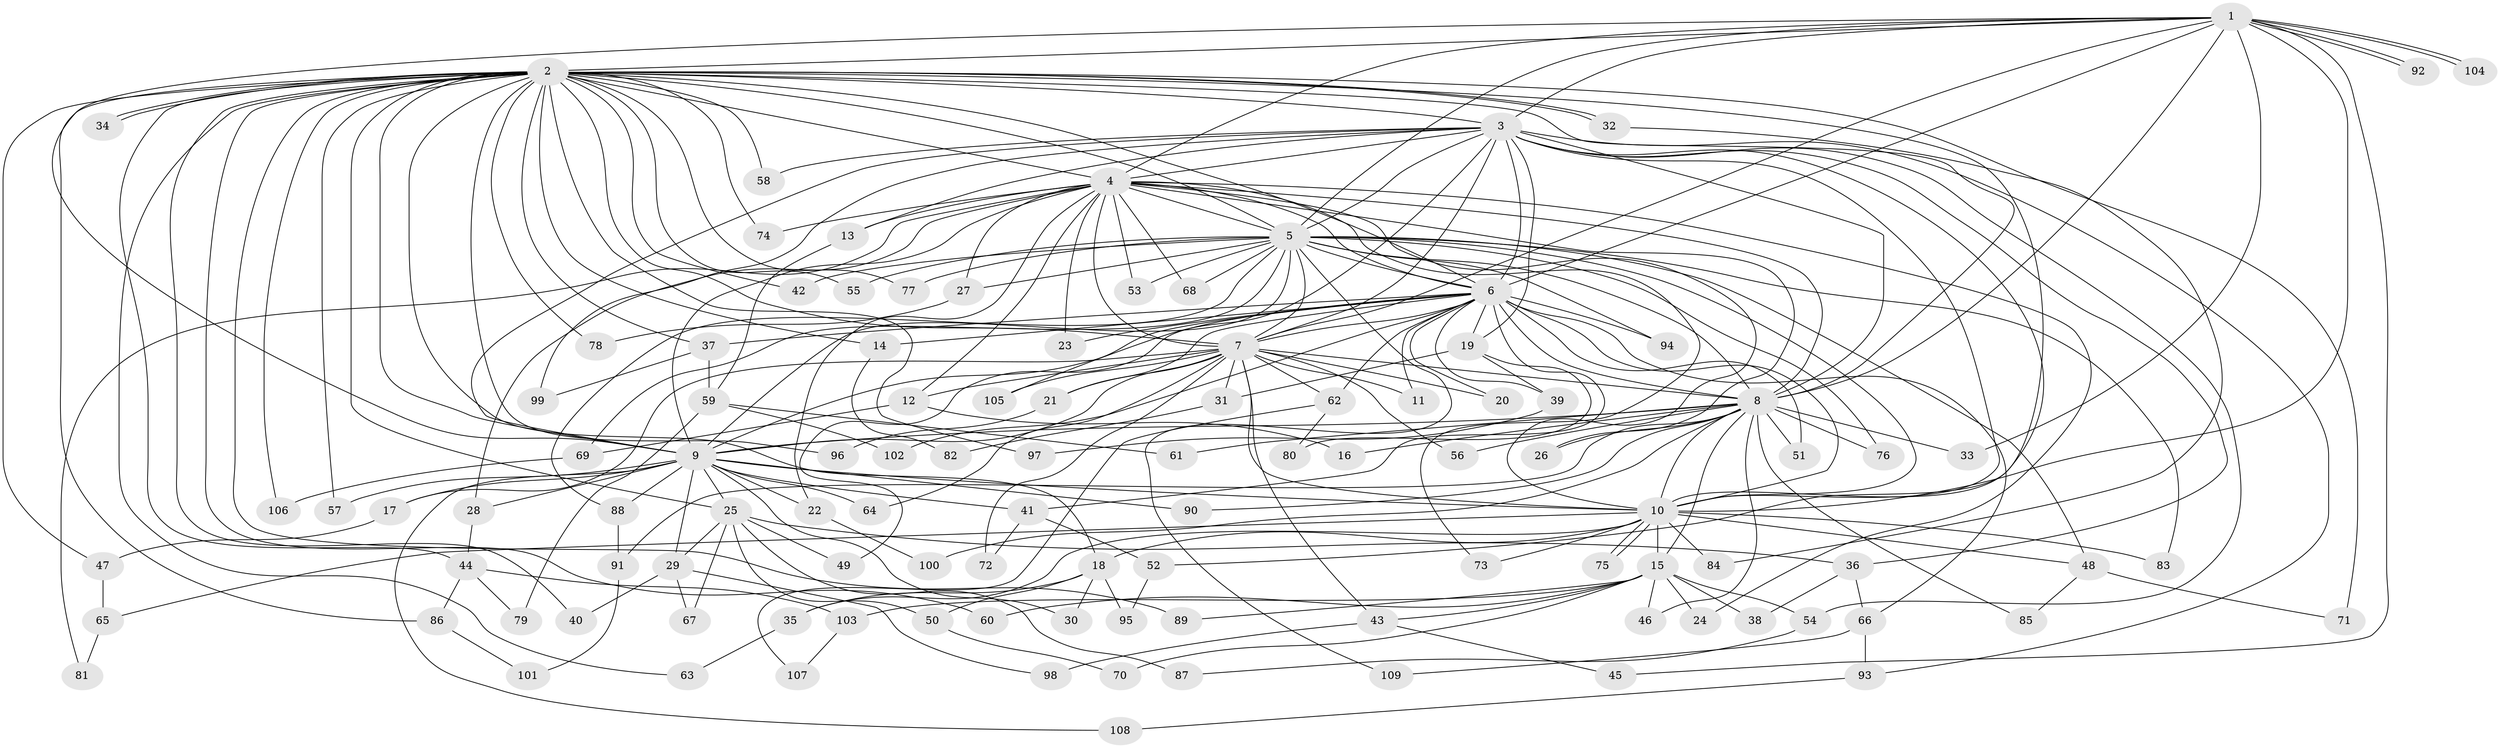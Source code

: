 // coarse degree distribution, {13: 0.011235955056179775, 38: 0.011235955056179775, 19: 0.011235955056179775, 21: 0.0449438202247191, 28: 0.011235955056179775, 20: 0.011235955056179775, 15: 0.011235955056179775, 2: 0.5617977528089888, 4: 0.10112359550561797, 3: 0.15730337078651685, 5: 0.033707865168539325, 7: 0.011235955056179775, 6: 0.011235955056179775, 1: 0.011235955056179775}
// Generated by graph-tools (version 1.1) at 2025/51/02/27/25 19:51:49]
// undirected, 109 vertices, 243 edges
graph export_dot {
graph [start="1"]
  node [color=gray90,style=filled];
  1;
  2;
  3;
  4;
  5;
  6;
  7;
  8;
  9;
  10;
  11;
  12;
  13;
  14;
  15;
  16;
  17;
  18;
  19;
  20;
  21;
  22;
  23;
  24;
  25;
  26;
  27;
  28;
  29;
  30;
  31;
  32;
  33;
  34;
  35;
  36;
  37;
  38;
  39;
  40;
  41;
  42;
  43;
  44;
  45;
  46;
  47;
  48;
  49;
  50;
  51;
  52;
  53;
  54;
  55;
  56;
  57;
  58;
  59;
  60;
  61;
  62;
  63;
  64;
  65;
  66;
  67;
  68;
  69;
  70;
  71;
  72;
  73;
  74;
  75;
  76;
  77;
  78;
  79;
  80;
  81;
  82;
  83;
  84;
  85;
  86;
  87;
  88;
  89;
  90;
  91;
  92;
  93;
  94;
  95;
  96;
  97;
  98;
  99;
  100;
  101;
  102;
  103;
  104;
  105;
  106;
  107;
  108;
  109;
  1 -- 2;
  1 -- 3;
  1 -- 4;
  1 -- 5;
  1 -- 6;
  1 -- 7;
  1 -- 8;
  1 -- 9;
  1 -- 10;
  1 -- 33;
  1 -- 45;
  1 -- 92;
  1 -- 92;
  1 -- 104;
  1 -- 104;
  2 -- 3;
  2 -- 4;
  2 -- 5;
  2 -- 6;
  2 -- 7;
  2 -- 8;
  2 -- 9;
  2 -- 10;
  2 -- 14;
  2 -- 18;
  2 -- 25;
  2 -- 32;
  2 -- 32;
  2 -- 34;
  2 -- 34;
  2 -- 37;
  2 -- 40;
  2 -- 42;
  2 -- 44;
  2 -- 47;
  2 -- 55;
  2 -- 57;
  2 -- 58;
  2 -- 60;
  2 -- 63;
  2 -- 71;
  2 -- 74;
  2 -- 77;
  2 -- 78;
  2 -- 86;
  2 -- 89;
  2 -- 96;
  2 -- 97;
  2 -- 106;
  3 -- 4;
  3 -- 5;
  3 -- 6;
  3 -- 7;
  3 -- 8;
  3 -- 9;
  3 -- 10;
  3 -- 13;
  3 -- 19;
  3 -- 36;
  3 -- 52;
  3 -- 54;
  3 -- 58;
  3 -- 93;
  3 -- 99;
  3 -- 105;
  4 -- 5;
  4 -- 6;
  4 -- 7;
  4 -- 8;
  4 -- 9;
  4 -- 10;
  4 -- 12;
  4 -- 13;
  4 -- 22;
  4 -- 23;
  4 -- 24;
  4 -- 26;
  4 -- 27;
  4 -- 28;
  4 -- 53;
  4 -- 68;
  4 -- 73;
  4 -- 74;
  4 -- 81;
  5 -- 6;
  5 -- 7;
  5 -- 8;
  5 -- 9;
  5 -- 10;
  5 -- 27;
  5 -- 42;
  5 -- 48;
  5 -- 53;
  5 -- 55;
  5 -- 68;
  5 -- 69;
  5 -- 76;
  5 -- 77;
  5 -- 83;
  5 -- 88;
  5 -- 94;
  5 -- 109;
  6 -- 7;
  6 -- 8;
  6 -- 9;
  6 -- 10;
  6 -- 11;
  6 -- 14;
  6 -- 19;
  6 -- 20;
  6 -- 21;
  6 -- 23;
  6 -- 37;
  6 -- 39;
  6 -- 41;
  6 -- 49;
  6 -- 51;
  6 -- 62;
  6 -- 66;
  6 -- 94;
  6 -- 102;
  7 -- 8;
  7 -- 9;
  7 -- 10;
  7 -- 11;
  7 -- 12;
  7 -- 17;
  7 -- 20;
  7 -- 21;
  7 -- 31;
  7 -- 43;
  7 -- 56;
  7 -- 62;
  7 -- 64;
  7 -- 72;
  7 -- 105;
  8 -- 9;
  8 -- 10;
  8 -- 15;
  8 -- 16;
  8 -- 26;
  8 -- 33;
  8 -- 46;
  8 -- 51;
  8 -- 56;
  8 -- 61;
  8 -- 76;
  8 -- 85;
  8 -- 90;
  8 -- 91;
  8 -- 100;
  9 -- 10;
  9 -- 17;
  9 -- 22;
  9 -- 25;
  9 -- 28;
  9 -- 29;
  9 -- 30;
  9 -- 41;
  9 -- 57;
  9 -- 64;
  9 -- 88;
  9 -- 90;
  9 -- 108;
  10 -- 15;
  10 -- 18;
  10 -- 35;
  10 -- 48;
  10 -- 65;
  10 -- 73;
  10 -- 75;
  10 -- 75;
  10 -- 83;
  10 -- 84;
  12 -- 16;
  12 -- 69;
  13 -- 59;
  14 -- 82;
  15 -- 24;
  15 -- 38;
  15 -- 43;
  15 -- 46;
  15 -- 54;
  15 -- 60;
  15 -- 70;
  15 -- 89;
  15 -- 103;
  17 -- 47;
  18 -- 30;
  18 -- 35;
  18 -- 50;
  18 -- 95;
  19 -- 31;
  19 -- 39;
  19 -- 80;
  21 -- 96;
  22 -- 100;
  25 -- 29;
  25 -- 36;
  25 -- 49;
  25 -- 50;
  25 -- 67;
  25 -- 87;
  27 -- 78;
  28 -- 44;
  29 -- 40;
  29 -- 67;
  29 -- 98;
  31 -- 82;
  32 -- 84;
  35 -- 63;
  36 -- 38;
  36 -- 66;
  37 -- 59;
  37 -- 99;
  39 -- 97;
  41 -- 52;
  41 -- 72;
  43 -- 45;
  43 -- 98;
  44 -- 79;
  44 -- 86;
  44 -- 103;
  47 -- 65;
  48 -- 71;
  48 -- 85;
  50 -- 70;
  52 -- 95;
  54 -- 87;
  59 -- 61;
  59 -- 79;
  59 -- 102;
  62 -- 80;
  62 -- 107;
  65 -- 81;
  66 -- 93;
  66 -- 109;
  69 -- 106;
  86 -- 101;
  88 -- 91;
  91 -- 101;
  93 -- 108;
  103 -- 107;
}
